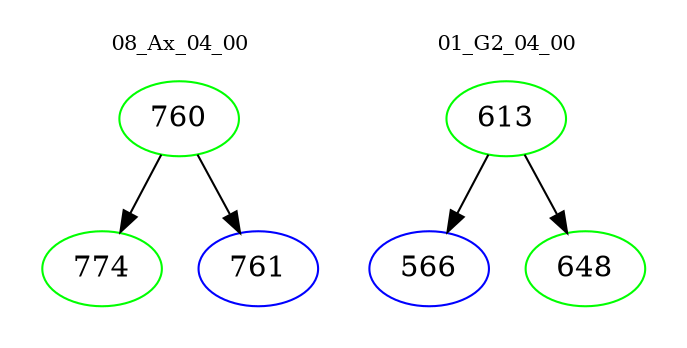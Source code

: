 digraph{
subgraph cluster_0 {
color = white
label = "08_Ax_04_00";
fontsize=10;
T0_760 [label="760", color="green"]
T0_760 -> T0_774 [color="black"]
T0_774 [label="774", color="green"]
T0_760 -> T0_761 [color="black"]
T0_761 [label="761", color="blue"]
}
subgraph cluster_1 {
color = white
label = "01_G2_04_00";
fontsize=10;
T1_613 [label="613", color="green"]
T1_613 -> T1_566 [color="black"]
T1_566 [label="566", color="blue"]
T1_613 -> T1_648 [color="black"]
T1_648 [label="648", color="green"]
}
}
